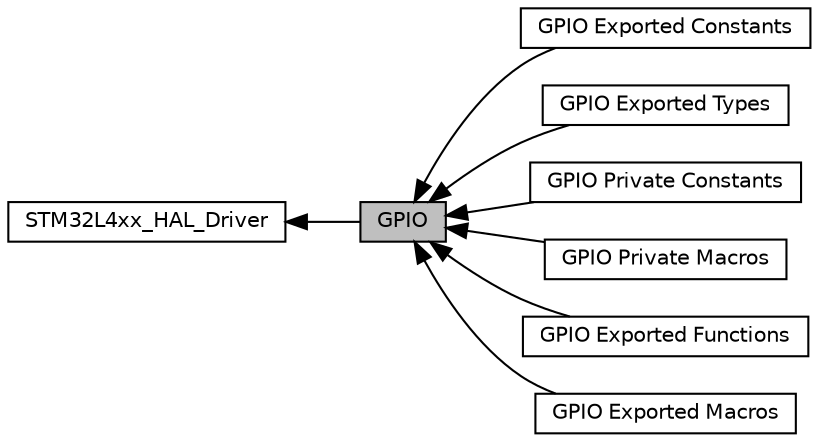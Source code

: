 digraph "GPIO"
{
  edge [fontname="Helvetica",fontsize="10",labelfontname="Helvetica",labelfontsize="10"];
  node [fontname="Helvetica",fontsize="10",shape=box];
  rankdir=LR;
  Node4 [label="GPIO Exported Constants",height=0.2,width=0.4,color="black", fillcolor="white", style="filled",URL="$group___g_p_i_o___exported___constants.html",tooltip=" "];
  Node2 [label="STM32L4xx_HAL_Driver",height=0.2,width=0.4,color="black", fillcolor="white", style="filled",URL="$group___s_t_m32_l4xx___h_a_l___driver.html",tooltip=" "];
  Node3 [label="GPIO Exported Types",height=0.2,width=0.4,color="black", fillcolor="white", style="filled",URL="$group___g_p_i_o___exported___types.html",tooltip=" "];
  Node6 [label="GPIO Private Constants",height=0.2,width=0.4,color="black", fillcolor="white", style="filled",URL="$group___g_p_i_o___private___constants.html",tooltip=" "];
  Node7 [label="GPIO Private Macros",height=0.2,width=0.4,color="black", fillcolor="white", style="filled",URL="$group___g_p_i_o___private___macros.html",tooltip=" "];
  Node8 [label="GPIO Exported Functions",height=0.2,width=0.4,color="black", fillcolor="white", style="filled",URL="$group___g_p_i_o___exported___functions.html",tooltip=" "];
  Node1 [label="GPIO",height=0.2,width=0.4,color="black", fillcolor="grey75", style="filled", fontcolor="black",tooltip="GPIO HAL module driver."];
  Node5 [label="GPIO Exported Macros",height=0.2,width=0.4,color="black", fillcolor="white", style="filled",URL="$group___g_p_i_o___exported___macros.html",tooltip=" "];
  Node2->Node1 [shape=plaintext, dir="back", style="solid"];
  Node1->Node3 [shape=plaintext, dir="back", style="solid"];
  Node1->Node4 [shape=plaintext, dir="back", style="solid"];
  Node1->Node5 [shape=plaintext, dir="back", style="solid"];
  Node1->Node6 [shape=plaintext, dir="back", style="solid"];
  Node1->Node7 [shape=plaintext, dir="back", style="solid"];
  Node1->Node8 [shape=plaintext, dir="back", style="solid"];
}

